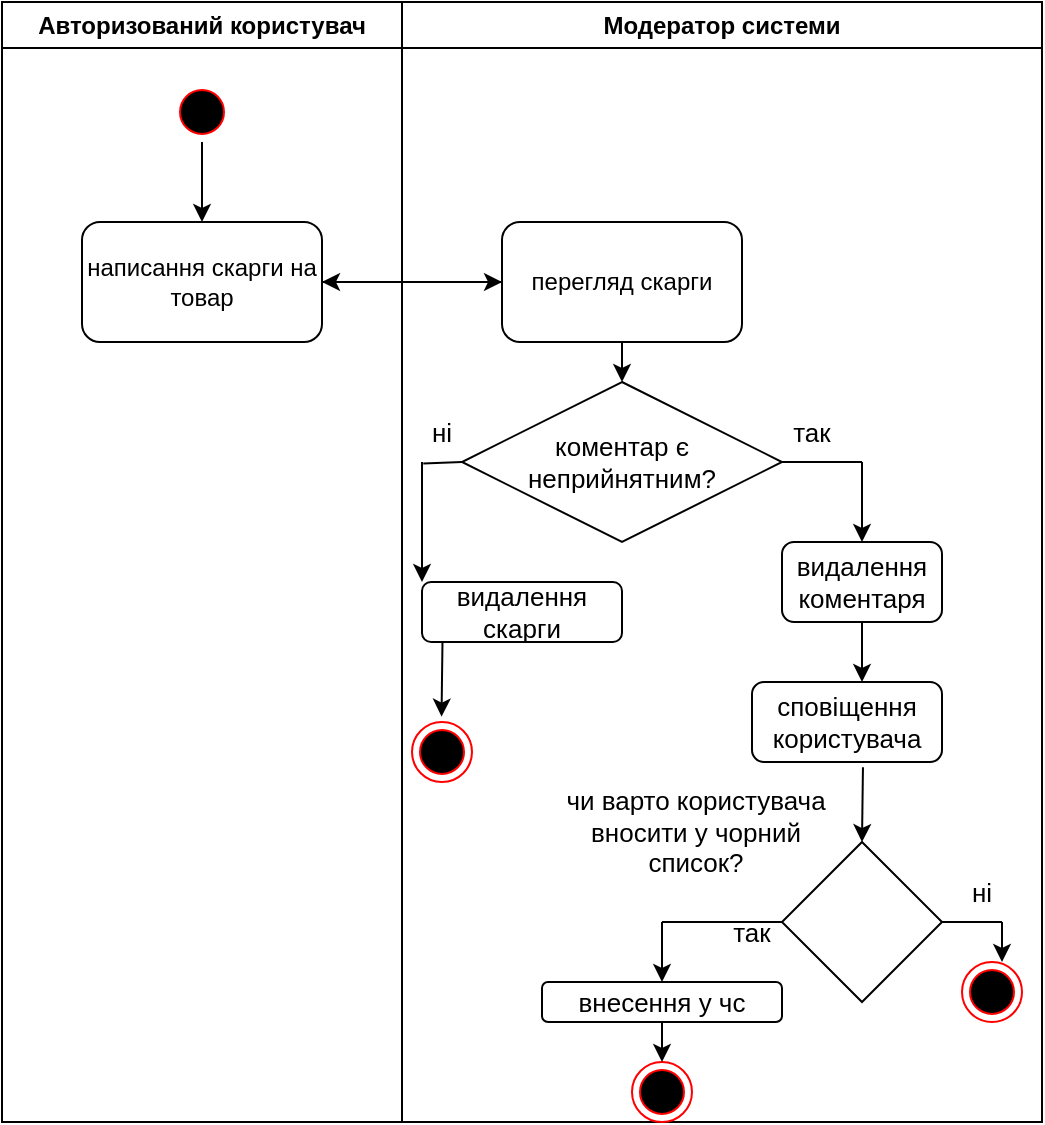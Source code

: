 <mxfile version="20.6.0" type="device"><diagram id="eZjT3c4OgbgZ2TnuBpkN" name="Страница 1"><mxGraphModel dx="1020" dy="531" grid="1" gridSize="10" guides="1" tooltips="1" connect="1" arrows="1" fold="1" page="1" pageScale="1" pageWidth="827" pageHeight="1169" math="0" shadow="0"><root><mxCell id="0"/><mxCell id="1" parent="0"/><mxCell id="ONBcfqPr_fGIAF_plHbL-1" value="Авторизований користувач" style="swimlane;whiteSpace=wrap;html=1;" vertex="1" parent="1"><mxGeometry x="90" y="40" width="200" height="560" as="geometry"/></mxCell><mxCell id="ONBcfqPr_fGIAF_plHbL-2" value="" style="ellipse;html=1;shape=startState;fillColor=#000000;strokeColor=#ff0000;" vertex="1" parent="ONBcfqPr_fGIAF_plHbL-1"><mxGeometry x="85" y="40" width="30" height="30" as="geometry"/></mxCell><mxCell id="ONBcfqPr_fGIAF_plHbL-6" value="написання скарги на товар" style="rounded=1;whiteSpace=wrap;html=1;" vertex="1" parent="ONBcfqPr_fGIAF_plHbL-1"><mxGeometry x="40" y="110" width="120" height="60" as="geometry"/></mxCell><mxCell id="ONBcfqPr_fGIAF_plHbL-4" value="" style="endArrow=classic;html=1;rounded=0;exitX=0.5;exitY=1;exitDx=0;exitDy=0;" edge="1" parent="1" source="ONBcfqPr_fGIAF_plHbL-2"><mxGeometry width="50" height="50" relative="1" as="geometry"><mxPoint x="310" y="250" as="sourcePoint"/><mxPoint x="190" y="150" as="targetPoint"/></mxGeometry></mxCell><mxCell id="ONBcfqPr_fGIAF_plHbL-7" value="Модератор системи" style="swimlane;whiteSpace=wrap;html=1;" vertex="1" parent="1"><mxGeometry x="290" y="40" width="320" height="560" as="geometry"/></mxCell><mxCell id="ONBcfqPr_fGIAF_plHbL-9" value="перегляд скарги" style="rounded=1;whiteSpace=wrap;html=1;" vertex="1" parent="ONBcfqPr_fGIAF_plHbL-7"><mxGeometry x="50" y="110" width="120" height="60" as="geometry"/></mxCell><mxCell id="ONBcfqPr_fGIAF_plHbL-13" value="&lt;font style=&quot;font-size: 13px;&quot;&gt;коментар є неприйнятним?&lt;/font&gt;" style="rhombus;whiteSpace=wrap;html=1;" vertex="1" parent="ONBcfqPr_fGIAF_plHbL-7"><mxGeometry x="30" y="190" width="160" height="80" as="geometry"/></mxCell><mxCell id="ONBcfqPr_fGIAF_plHbL-17" value="видалення коментаря" style="rounded=1;whiteSpace=wrap;html=1;fontSize=13;" vertex="1" parent="ONBcfqPr_fGIAF_plHbL-7"><mxGeometry x="190" y="270" width="80" height="40" as="geometry"/></mxCell><mxCell id="ONBcfqPr_fGIAF_plHbL-19" value="сповіщення користувача" style="rounded=1;whiteSpace=wrap;html=1;fontSize=13;" vertex="1" parent="ONBcfqPr_fGIAF_plHbL-7"><mxGeometry x="175" y="340" width="95" height="40" as="geometry"/></mxCell><mxCell id="ONBcfqPr_fGIAF_plHbL-21" value="" style="rhombus;whiteSpace=wrap;html=1;fontSize=13;" vertex="1" parent="ONBcfqPr_fGIAF_plHbL-7"><mxGeometry x="190" y="420" width="80" height="80" as="geometry"/></mxCell><mxCell id="ONBcfqPr_fGIAF_plHbL-22" value="чи варто користувача вносити у чорний список?" style="text;html=1;strokeColor=none;fillColor=none;align=center;verticalAlign=middle;whiteSpace=wrap;rounded=0;fontSize=13;" vertex="1" parent="ONBcfqPr_fGIAF_plHbL-7"><mxGeometry x="70" y="400" width="154" height="30" as="geometry"/></mxCell><mxCell id="ONBcfqPr_fGIAF_plHbL-28" value="внесення у чс" style="rounded=1;whiteSpace=wrap;html=1;fontSize=13;" vertex="1" parent="ONBcfqPr_fGIAF_plHbL-7"><mxGeometry x="70" y="490" width="120" height="20" as="geometry"/></mxCell><mxCell id="ONBcfqPr_fGIAF_plHbL-29" value="" style="ellipse;html=1;shape=endState;fillColor=#000000;strokeColor=#ff0000;fontSize=13;" vertex="1" parent="ONBcfqPr_fGIAF_plHbL-7"><mxGeometry x="115" y="530" width="30" height="30" as="geometry"/></mxCell><mxCell id="ONBcfqPr_fGIAF_plHbL-30" value="" style="endArrow=classic;html=1;rounded=0;fontSize=13;exitX=0.5;exitY=1;exitDx=0;exitDy=0;entryX=0.5;entryY=0;entryDx=0;entryDy=0;" edge="1" parent="ONBcfqPr_fGIAF_plHbL-7" source="ONBcfqPr_fGIAF_plHbL-28" target="ONBcfqPr_fGIAF_plHbL-29"><mxGeometry width="50" height="50" relative="1" as="geometry"><mxPoint x="110" y="580" as="sourcePoint"/><mxPoint x="160" y="530" as="targetPoint"/></mxGeometry></mxCell><mxCell id="ONBcfqPr_fGIAF_plHbL-31" value="так" style="text;html=1;strokeColor=none;fillColor=none;align=center;verticalAlign=middle;whiteSpace=wrap;rounded=0;fontSize=13;" vertex="1" parent="ONBcfqPr_fGIAF_plHbL-7"><mxGeometry x="145" y="450" width="60" height="30" as="geometry"/></mxCell><mxCell id="ONBcfqPr_fGIAF_plHbL-34" value="" style="ellipse;html=1;shape=endState;fillColor=#000000;strokeColor=#ff0000;fontSize=13;" vertex="1" parent="ONBcfqPr_fGIAF_plHbL-7"><mxGeometry x="280" y="480" width="30" height="30" as="geometry"/></mxCell><mxCell id="ONBcfqPr_fGIAF_plHbL-35" value="ні" style="text;html=1;strokeColor=none;fillColor=none;align=center;verticalAlign=middle;whiteSpace=wrap;rounded=0;fontSize=13;" vertex="1" parent="ONBcfqPr_fGIAF_plHbL-7"><mxGeometry x="260" y="430" width="60" height="30" as="geometry"/></mxCell><mxCell id="ONBcfqPr_fGIAF_plHbL-36" value="так" style="text;html=1;strokeColor=none;fillColor=none;align=center;verticalAlign=middle;whiteSpace=wrap;rounded=0;fontSize=13;" vertex="1" parent="ONBcfqPr_fGIAF_plHbL-7"><mxGeometry x="175" y="200" width="60" height="30" as="geometry"/></mxCell><mxCell id="ONBcfqPr_fGIAF_plHbL-37" value="ні" style="text;html=1;strokeColor=none;fillColor=none;align=center;verticalAlign=middle;whiteSpace=wrap;rounded=0;fontSize=13;" vertex="1" parent="ONBcfqPr_fGIAF_plHbL-7"><mxGeometry x="-10" y="200" width="60" height="30" as="geometry"/></mxCell><mxCell id="ONBcfqPr_fGIAF_plHbL-38" value="" style="endArrow=none;html=1;rounded=0;fontSize=13;entryX=0;entryY=0.5;entryDx=0;entryDy=0;exitX=0.344;exitY=1.027;exitDx=0;exitDy=0;exitPerimeter=0;" edge="1" parent="ONBcfqPr_fGIAF_plHbL-7" source="ONBcfqPr_fGIAF_plHbL-37" target="ONBcfqPr_fGIAF_plHbL-13"><mxGeometry width="50" height="50" relative="1" as="geometry"><mxPoint y="290" as="sourcePoint"/><mxPoint x="50" y="240" as="targetPoint"/></mxGeometry></mxCell><mxCell id="ONBcfqPr_fGIAF_plHbL-40" value="видалення скарги" style="rounded=1;whiteSpace=wrap;html=1;fontSize=13;" vertex="1" parent="ONBcfqPr_fGIAF_plHbL-7"><mxGeometry x="10" y="290" width="100" height="30" as="geometry"/></mxCell><mxCell id="ONBcfqPr_fGIAF_plHbL-41" value="" style="endArrow=classic;html=1;rounded=0;fontSize=13;exitX=0.584;exitY=1.067;exitDx=0;exitDy=0;exitPerimeter=0;" edge="1" parent="ONBcfqPr_fGIAF_plHbL-7"><mxGeometry width="50" height="50" relative="1" as="geometry"><mxPoint x="20.24" y="320.0" as="sourcePoint"/><mxPoint x="19.76" y="357.32" as="targetPoint"/></mxGeometry></mxCell><mxCell id="ONBcfqPr_fGIAF_plHbL-42" value="" style="ellipse;html=1;shape=endState;fillColor=#000000;strokeColor=#ff0000;fontSize=13;" vertex="1" parent="ONBcfqPr_fGIAF_plHbL-7"><mxGeometry x="5" y="360" width="30" height="30" as="geometry"/></mxCell><mxCell id="ONBcfqPr_fGIAF_plHbL-8" value="" style="endArrow=classic;html=1;rounded=0;exitX=1;exitY=0.5;exitDx=0;exitDy=0;" edge="1" parent="1" source="ONBcfqPr_fGIAF_plHbL-6"><mxGeometry width="50" height="50" relative="1" as="geometry"><mxPoint x="320" y="260" as="sourcePoint"/><mxPoint x="340" y="180" as="targetPoint"/></mxGeometry></mxCell><mxCell id="ONBcfqPr_fGIAF_plHbL-10" value="" style="edgeStyle=orthogonalEdgeStyle;rounded=0;orthogonalLoop=1;jettySize=auto;html=1;" edge="1" parent="1" source="ONBcfqPr_fGIAF_plHbL-9" target="ONBcfqPr_fGIAF_plHbL-6"><mxGeometry relative="1" as="geometry"/></mxCell><mxCell id="ONBcfqPr_fGIAF_plHbL-11" value="" style="endArrow=classic;html=1;rounded=0;exitX=0.5;exitY=1;exitDx=0;exitDy=0;" edge="1" parent="1" source="ONBcfqPr_fGIAF_plHbL-9"><mxGeometry width="50" height="50" relative="1" as="geometry"><mxPoint x="220" y="280" as="sourcePoint"/><mxPoint x="400" y="230" as="targetPoint"/></mxGeometry></mxCell><mxCell id="ONBcfqPr_fGIAF_plHbL-15" value="" style="endArrow=none;html=1;rounded=0;fontSize=13;exitX=1;exitY=0.5;exitDx=0;exitDy=0;" edge="1" parent="1" source="ONBcfqPr_fGIAF_plHbL-13"><mxGeometry width="50" height="50" relative="1" as="geometry"><mxPoint x="390" y="300" as="sourcePoint"/><mxPoint x="520" y="270" as="targetPoint"/></mxGeometry></mxCell><mxCell id="ONBcfqPr_fGIAF_plHbL-16" value="" style="endArrow=classic;html=1;rounded=0;fontSize=13;" edge="1" parent="1"><mxGeometry width="50" height="50" relative="1" as="geometry"><mxPoint x="520" y="270" as="sourcePoint"/><mxPoint x="520" y="310" as="targetPoint"/></mxGeometry></mxCell><mxCell id="ONBcfqPr_fGIAF_plHbL-18" value="" style="endArrow=classic;html=1;rounded=0;fontSize=13;exitX=0.5;exitY=1;exitDx=0;exitDy=0;" edge="1" parent="1" source="ONBcfqPr_fGIAF_plHbL-17"><mxGeometry width="50" height="50" relative="1" as="geometry"><mxPoint x="390" y="410" as="sourcePoint"/><mxPoint x="520" y="380" as="targetPoint"/></mxGeometry></mxCell><mxCell id="ONBcfqPr_fGIAF_plHbL-20" value="" style="endArrow=classic;html=1;rounded=0;fontSize=13;exitX=0.584;exitY=1.067;exitDx=0;exitDy=0;exitPerimeter=0;" edge="1" parent="1" source="ONBcfqPr_fGIAF_plHbL-19"><mxGeometry width="50" height="50" relative="1" as="geometry"><mxPoint x="390" y="400" as="sourcePoint"/><mxPoint x="520" y="460" as="targetPoint"/></mxGeometry></mxCell><mxCell id="ONBcfqPr_fGIAF_plHbL-26" value="" style="endArrow=none;html=1;rounded=0;fontSize=13;entryX=0;entryY=0.5;entryDx=0;entryDy=0;" edge="1" parent="1" target="ONBcfqPr_fGIAF_plHbL-21"><mxGeometry width="50" height="50" relative="1" as="geometry"><mxPoint x="420" y="500" as="sourcePoint"/><mxPoint x="440" y="430" as="targetPoint"/></mxGeometry></mxCell><mxCell id="ONBcfqPr_fGIAF_plHbL-27" value="" style="endArrow=classic;html=1;rounded=0;fontSize=13;" edge="1" parent="1"><mxGeometry width="50" height="50" relative="1" as="geometry"><mxPoint x="420" y="500" as="sourcePoint"/><mxPoint x="420" y="530" as="targetPoint"/></mxGeometry></mxCell><mxCell id="ONBcfqPr_fGIAF_plHbL-32" value="" style="endArrow=none;html=1;rounded=0;fontSize=13;exitX=1;exitY=0.5;exitDx=0;exitDy=0;" edge="1" parent="1" source="ONBcfqPr_fGIAF_plHbL-21"><mxGeometry width="50" height="50" relative="1" as="geometry"><mxPoint x="340" y="570" as="sourcePoint"/><mxPoint x="590" y="500" as="targetPoint"/></mxGeometry></mxCell><mxCell id="ONBcfqPr_fGIAF_plHbL-33" value="" style="endArrow=classic;html=1;rounded=0;fontSize=13;" edge="1" parent="1"><mxGeometry width="50" height="50" relative="1" as="geometry"><mxPoint x="590" y="500" as="sourcePoint"/><mxPoint x="590" y="520" as="targetPoint"/></mxGeometry></mxCell><mxCell id="ONBcfqPr_fGIAF_plHbL-39" value="" style="endArrow=classic;html=1;rounded=0;fontSize=13;entryX=0;entryY=0;entryDx=0;entryDy=0;" edge="1" parent="1" target="ONBcfqPr_fGIAF_plHbL-40"><mxGeometry width="50" height="50" relative="1" as="geometry"><mxPoint x="300" y="270" as="sourcePoint"/><mxPoint x="300" y="290" as="targetPoint"/></mxGeometry></mxCell></root></mxGraphModel></diagram></mxfile>
